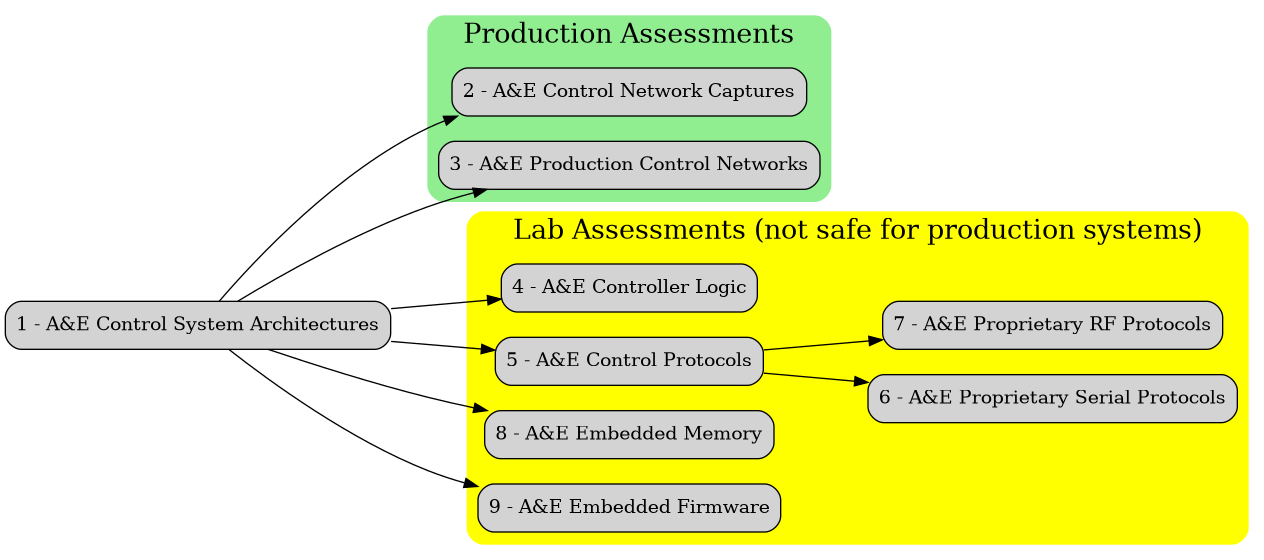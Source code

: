 
@startuml
digraph G {
    rankdir=LR
    node [
        shape=record, 
        fillcolor=lightgrey, 
        style="filled, rounded",
        ]
    1 [label = "1 - A&E Control System Architectures"]
    1 -> 2,3,4,5,8,9
    
    subgraph cluster0 {
        label = "Production Assessments"
        fontsize = 20
        style = "filled, rounded"
        color = LightGreen

        2 [label = "2 - A&E Control Network Captures"]
        3 [label = "3 - A&E Production Control Networks"]
    }

    subgraph cluster1 {
        label = "Lab Assessments (not safe for production systems)"
        fontsize = 20
        style = "filled, rounded"
        color = Yellow

        4 [label = "4 - A&E Controller Logic"]
        5 [label = "5 - A&E Control Protocols"]
        6 [label = "6 - A&E Proprietary Serial Protocols"]
        7 [label = "7 - A&E Proprietary RF Protocols"]
        8 [label = "8 - A&E Embedded Memory"]
        9 [label = "9 - A&E Embedded Firmware"]

        5 -> 6,7
    }
}
@enduml
